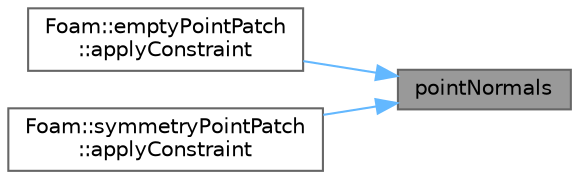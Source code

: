 digraph "pointNormals"
{
 // LATEX_PDF_SIZE
  bgcolor="transparent";
  edge [fontname=Helvetica,fontsize=10,labelfontname=Helvetica,labelfontsize=10];
  node [fontname=Helvetica,fontsize=10,shape=box,height=0.2,width=0.4];
  rankdir="RL";
  Node1 [id="Node000001",label="pointNormals",height=0.2,width=0.4,color="gray40", fillcolor="grey60", style="filled", fontcolor="black",tooltip=" "];
  Node1 -> Node2 [id="edge1_Node000001_Node000002",dir="back",color="steelblue1",style="solid",tooltip=" "];
  Node2 [id="Node000002",label="Foam::emptyPointPatch\l::applyConstraint",height=0.2,width=0.4,color="grey40", fillcolor="white", style="filled",URL="$classFoam_1_1emptyPointPatch.html#a0278544fed3fb66dca87ab7ecd9e429f",tooltip=" "];
  Node1 -> Node3 [id="edge2_Node000001_Node000003",dir="back",color="steelblue1",style="solid",tooltip=" "];
  Node3 [id="Node000003",label="Foam::symmetryPointPatch\l::applyConstraint",height=0.2,width=0.4,color="grey40", fillcolor="white", style="filled",URL="$classFoam_1_1symmetryPointPatch.html#a0278544fed3fb66dca87ab7ecd9e429f",tooltip=" "];
}
